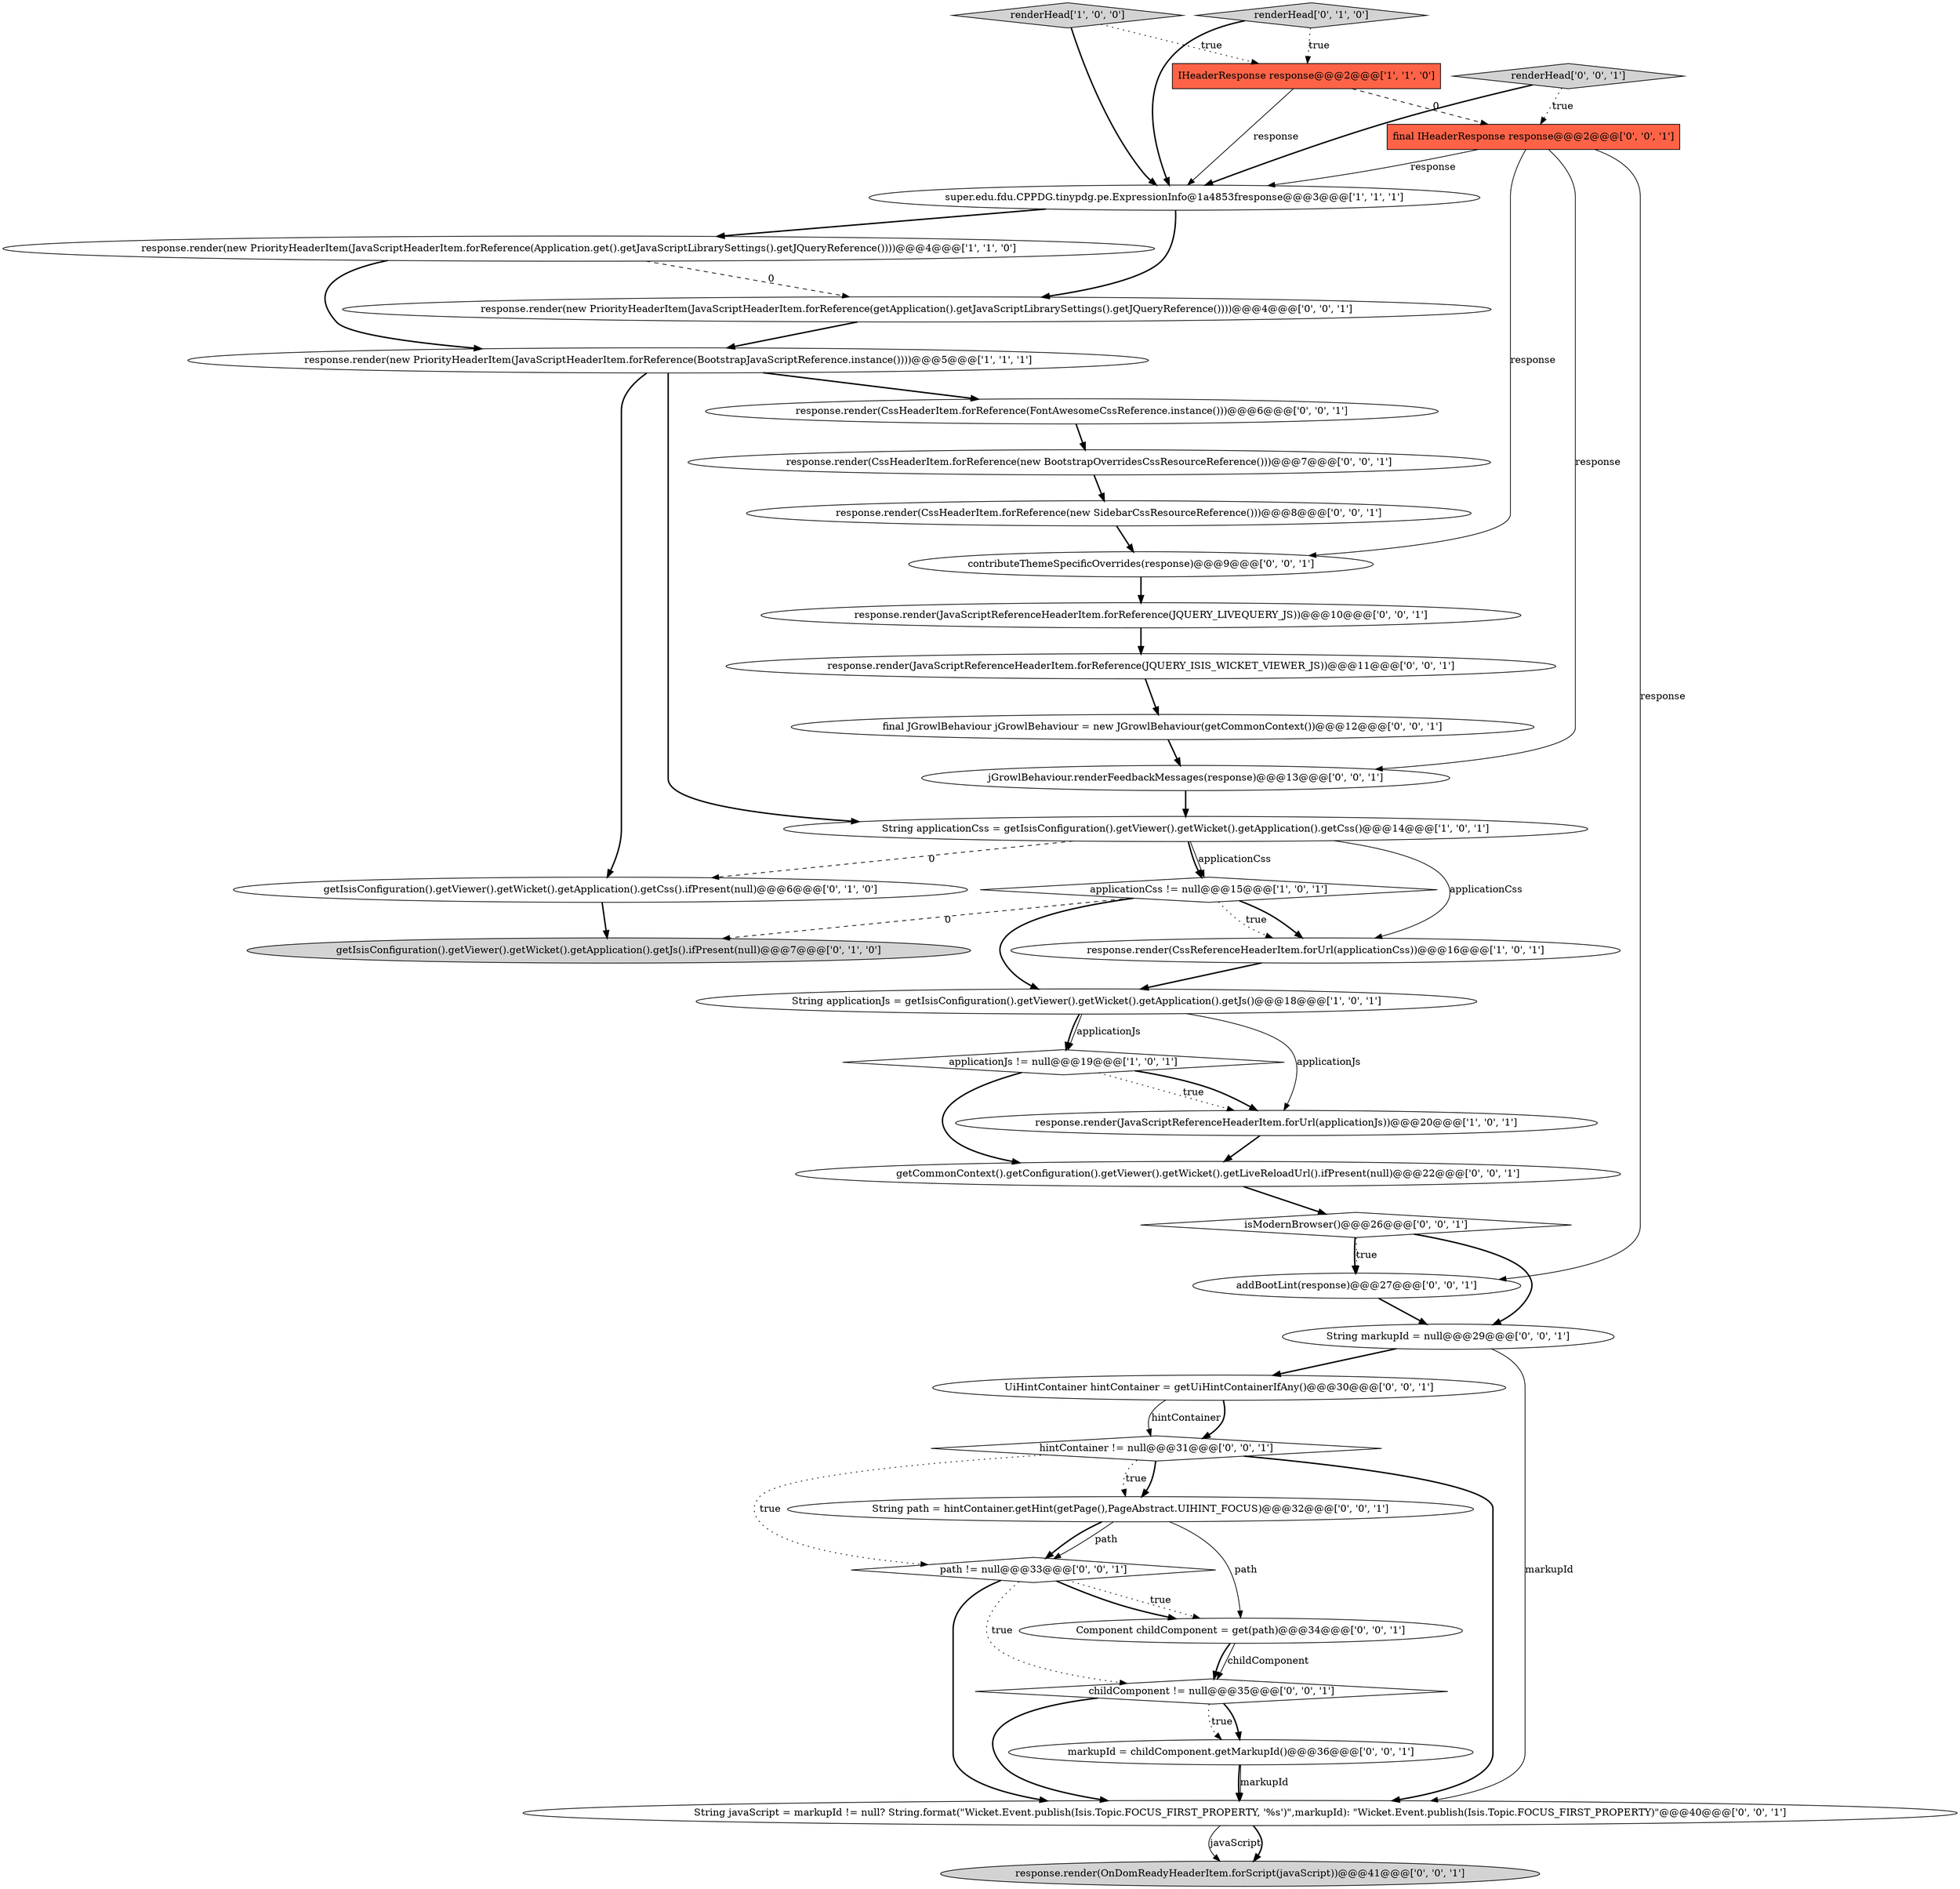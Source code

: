 digraph {
5 [style = filled, label = "renderHead['1', '0', '0']", fillcolor = lightgray, shape = diamond image = "AAA0AAABBB1BBB"];
19 [style = filled, label = "UiHintContainer hintContainer = getUiHintContainerIfAny()@@@30@@@['0', '0', '1']", fillcolor = white, shape = ellipse image = "AAA0AAABBB3BBB"];
11 [style = filled, label = "getIsisConfiguration().getViewer().getWicket().getApplication().getCss().ifPresent(null)@@@6@@@['0', '1', '0']", fillcolor = white, shape = ellipse image = "AAA1AAABBB2BBB"];
25 [style = filled, label = "childComponent != null@@@35@@@['0', '0', '1']", fillcolor = white, shape = diamond image = "AAA0AAABBB3BBB"];
36 [style = filled, label = "response.render(OnDomReadyHeaderItem.forScript(javaScript))@@@41@@@['0', '0', '1']", fillcolor = lightgray, shape = ellipse image = "AAA0AAABBB3BBB"];
7 [style = filled, label = "response.render(JavaScriptReferenceHeaderItem.forUrl(applicationJs))@@@20@@@['1', '0', '1']", fillcolor = white, shape = ellipse image = "AAA0AAABBB1BBB"];
34 [style = filled, label = "Component childComponent = get(path)@@@34@@@['0', '0', '1']", fillcolor = white, shape = ellipse image = "AAA0AAABBB3BBB"];
8 [style = filled, label = "response.render(new PriorityHeaderItem(JavaScriptHeaderItem.forReference(Application.get().getJavaScriptLibrarySettings().getJQueryReference())))@@@4@@@['1', '1', '0']", fillcolor = white, shape = ellipse image = "AAA0AAABBB1BBB"];
32 [style = filled, label = "final JGrowlBehaviour jGrowlBehaviour = new JGrowlBehaviour(getCommonContext())@@@12@@@['0', '0', '1']", fillcolor = white, shape = ellipse image = "AAA0AAABBB3BBB"];
15 [style = filled, label = "markupId = childComponent.getMarkupId()@@@36@@@['0', '0', '1']", fillcolor = white, shape = ellipse image = "AAA0AAABBB3BBB"];
29 [style = filled, label = "path != null@@@33@@@['0', '0', '1']", fillcolor = white, shape = diamond image = "AAA0AAABBB3BBB"];
37 [style = filled, label = "response.render(new PriorityHeaderItem(JavaScriptHeaderItem.forReference(getApplication().getJavaScriptLibrarySettings().getJQueryReference())))@@@4@@@['0', '0', '1']", fillcolor = white, shape = ellipse image = "AAA0AAABBB3BBB"];
1 [style = filled, label = "String applicationCss = getIsisConfiguration().getViewer().getWicket().getApplication().getCss()@@@14@@@['1', '0', '1']", fillcolor = white, shape = ellipse image = "AAA0AAABBB1BBB"];
30 [style = filled, label = "response.render(JavaScriptReferenceHeaderItem.forReference(JQUERY_ISIS_WICKET_VIEWER_JS))@@@11@@@['0', '0', '1']", fillcolor = white, shape = ellipse image = "AAA0AAABBB3BBB"];
10 [style = filled, label = "applicationJs != null@@@19@@@['1', '0', '1']", fillcolor = white, shape = diamond image = "AAA0AAABBB1BBB"];
31 [style = filled, label = "addBootLint(response)@@@27@@@['0', '0', '1']", fillcolor = white, shape = ellipse image = "AAA0AAABBB3BBB"];
16 [style = filled, label = "String path = hintContainer.getHint(getPage(),PageAbstract.UIHINT_FOCUS)@@@32@@@['0', '0', '1']", fillcolor = white, shape = ellipse image = "AAA0AAABBB3BBB"];
23 [style = filled, label = "jGrowlBehaviour.renderFeedbackMessages(response)@@@13@@@['0', '0', '1']", fillcolor = white, shape = ellipse image = "AAA0AAABBB3BBB"];
4 [style = filled, label = "super.edu.fdu.CPPDG.tinypdg.pe.ExpressionInfo@1a4853fresponse@@@3@@@['1', '1', '1']", fillcolor = white, shape = ellipse image = "AAA0AAABBB1BBB"];
2 [style = filled, label = "String applicationJs = getIsisConfiguration().getViewer().getWicket().getApplication().getJs()@@@18@@@['1', '0', '1']", fillcolor = white, shape = ellipse image = "AAA0AAABBB1BBB"];
3 [style = filled, label = "response.render(CssReferenceHeaderItem.forUrl(applicationCss))@@@16@@@['1', '0', '1']", fillcolor = white, shape = ellipse image = "AAA0AAABBB1BBB"];
17 [style = filled, label = "final IHeaderResponse response@@@2@@@['0', '0', '1']", fillcolor = tomato, shape = box image = "AAA0AAABBB3BBB"];
27 [style = filled, label = "response.render(CssHeaderItem.forReference(new BootstrapOverridesCssResourceReference()))@@@7@@@['0', '0', '1']", fillcolor = white, shape = ellipse image = "AAA0AAABBB3BBB"];
18 [style = filled, label = "contributeThemeSpecificOverrides(response)@@@9@@@['0', '0', '1']", fillcolor = white, shape = ellipse image = "AAA0AAABBB3BBB"];
12 [style = filled, label = "getIsisConfiguration().getViewer().getWicket().getApplication().getJs().ifPresent(null)@@@7@@@['0', '1', '0']", fillcolor = lightgray, shape = ellipse image = "AAA1AAABBB2BBB"];
22 [style = filled, label = "response.render(CssHeaderItem.forReference(new SidebarCssResourceReference()))@@@8@@@['0', '0', '1']", fillcolor = white, shape = ellipse image = "AAA0AAABBB3BBB"];
28 [style = filled, label = "isModernBrowser()@@@26@@@['0', '0', '1']", fillcolor = white, shape = diamond image = "AAA0AAABBB3BBB"];
14 [style = filled, label = "renderHead['0', '0', '1']", fillcolor = lightgray, shape = diamond image = "AAA0AAABBB3BBB"];
26 [style = filled, label = "String markupId = null@@@29@@@['0', '0', '1']", fillcolor = white, shape = ellipse image = "AAA0AAABBB3BBB"];
9 [style = filled, label = "IHeaderResponse response@@@2@@@['1', '1', '0']", fillcolor = tomato, shape = box image = "AAA0AAABBB1BBB"];
21 [style = filled, label = "hintContainer != null@@@31@@@['0', '0', '1']", fillcolor = white, shape = diamond image = "AAA0AAABBB3BBB"];
33 [style = filled, label = "response.render(CssHeaderItem.forReference(FontAwesomeCssReference.instance()))@@@6@@@['0', '0', '1']", fillcolor = white, shape = ellipse image = "AAA0AAABBB3BBB"];
0 [style = filled, label = "response.render(new PriorityHeaderItem(JavaScriptHeaderItem.forReference(BootstrapJavaScriptReference.instance())))@@@5@@@['1', '1', '1']", fillcolor = white, shape = ellipse image = "AAA0AAABBB1BBB"];
35 [style = filled, label = "String javaScript = markupId != null? String.format(\"Wicket.Event.publish(Isis.Topic.FOCUS_FIRST_PROPERTY, '%s')\",markupId): \"Wicket.Event.publish(Isis.Topic.FOCUS_FIRST_PROPERTY)\"@@@40@@@['0', '0', '1']", fillcolor = white, shape = ellipse image = "AAA0AAABBB3BBB"];
24 [style = filled, label = "response.render(JavaScriptReferenceHeaderItem.forReference(JQUERY_LIVEQUERY_JS))@@@10@@@['0', '0', '1']", fillcolor = white, shape = ellipse image = "AAA0AAABBB3BBB"];
6 [style = filled, label = "applicationCss != null@@@15@@@['1', '0', '1']", fillcolor = white, shape = diamond image = "AAA0AAABBB1BBB"];
20 [style = filled, label = "getCommonContext().getConfiguration().getViewer().getWicket().getLiveReloadUrl().ifPresent(null)@@@22@@@['0', '0', '1']", fillcolor = white, shape = ellipse image = "AAA0AAABBB3BBB"];
13 [style = filled, label = "renderHead['0', '1', '0']", fillcolor = lightgray, shape = diamond image = "AAA0AAABBB2BBB"];
28->31 [style = bold, label=""];
34->25 [style = solid, label="childComponent"];
33->27 [style = bold, label=""];
32->23 [style = bold, label=""];
17->4 [style = solid, label="response"];
0->33 [style = bold, label=""];
1->6 [style = solid, label="applicationCss"];
11->12 [style = bold, label=""];
13->4 [style = bold, label=""];
1->11 [style = dashed, label="0"];
16->34 [style = solid, label="path"];
2->10 [style = solid, label="applicationJs"];
8->0 [style = bold, label=""];
15->35 [style = solid, label="markupId"];
9->4 [style = solid, label="response"];
3->2 [style = bold, label=""];
23->1 [style = bold, label=""];
18->24 [style = bold, label=""];
5->9 [style = dotted, label="true"];
28->31 [style = dotted, label="true"];
25->15 [style = dotted, label="true"];
1->3 [style = solid, label="applicationCss"];
21->16 [style = bold, label=""];
29->35 [style = bold, label=""];
28->26 [style = bold, label=""];
8->37 [style = dashed, label="0"];
9->17 [style = dashed, label="0"];
26->35 [style = solid, label="markupId"];
4->8 [style = bold, label=""];
17->31 [style = solid, label="response"];
2->10 [style = bold, label=""];
10->7 [style = dotted, label="true"];
24->30 [style = bold, label=""];
7->20 [style = bold, label=""];
1->6 [style = bold, label=""];
0->11 [style = bold, label=""];
4->37 [style = bold, label=""];
0->1 [style = bold, label=""];
19->21 [style = solid, label="hintContainer"];
5->4 [style = bold, label=""];
6->2 [style = bold, label=""];
27->22 [style = bold, label=""];
31->26 [style = bold, label=""];
29->34 [style = dotted, label="true"];
37->0 [style = bold, label=""];
26->19 [style = bold, label=""];
16->29 [style = bold, label=""];
19->21 [style = bold, label=""];
29->34 [style = bold, label=""];
6->12 [style = dashed, label="0"];
16->29 [style = solid, label="path"];
10->7 [style = bold, label=""];
15->35 [style = bold, label=""];
25->35 [style = bold, label=""];
13->9 [style = dotted, label="true"];
35->36 [style = solid, label="javaScript"];
30->32 [style = bold, label=""];
6->3 [style = bold, label=""];
35->36 [style = bold, label=""];
22->18 [style = bold, label=""];
20->28 [style = bold, label=""];
6->3 [style = dotted, label="true"];
2->7 [style = solid, label="applicationJs"];
21->29 [style = dotted, label="true"];
17->23 [style = solid, label="response"];
21->35 [style = bold, label=""];
14->4 [style = bold, label=""];
34->25 [style = bold, label=""];
21->16 [style = dotted, label="true"];
29->25 [style = dotted, label="true"];
17->18 [style = solid, label="response"];
25->15 [style = bold, label=""];
14->17 [style = dotted, label="true"];
10->20 [style = bold, label=""];
}
